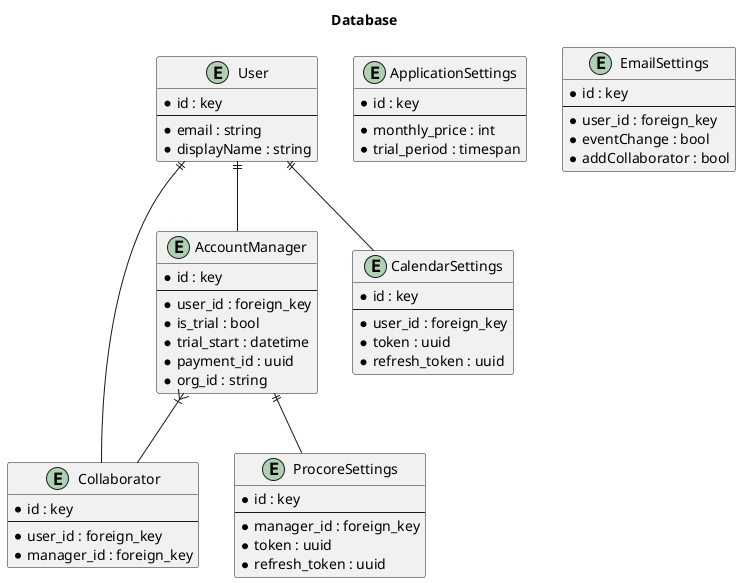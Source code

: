 @startuml
title Database

entity User {
    * id : key
    ---
    * email : string
    * displayName : string
}

entity AccountManager {
    * id : key
    ---
    * user_id : foreign_key
    * is_trial : bool
    * trial_start : datetime
    * payment_id : uuid
    * org_id : string
}

entity Collaborator {
    * id : key
    ---
    * user_id : foreign_key
    * manager_id : foreign_key
}

entity ProcoreSettings {
    * id : key
    ---
    * manager_id : foreign_key
    * token : uuid
    * refresh_token : uuid
}

entity CalendarSettings {
    * id : key
    ---
    * user_id : foreign_key
    * token : uuid
    * refresh_token : uuid
}

entity ApplicationSettings {
    * id : key
    ---
    * monthly_price : int
    * trial_period : timespan
}

entity EmailSettings {
    * id : key
    ---
    * user_id : foreign_key
    * eventChange : bool
    * addCollaborator : bool
}

AccountManager ||-- ProcoreSettings
User ||-- AccountManager
User ||-- CalendarSettings
User ||-- Collaborator
AccountManager }|-- Collaborator

@enduml